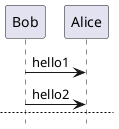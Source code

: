 {
  "sha1": "rqkfvjat6l3mpd1nz489i26vr1p0zfp",
  "insertion": {
    "when": "2024-06-04T17:28:44.162Z",
    "user": "plantuml@gmail.com"
  }
}
@startuml
hide footbox

Bob -> Alice : hello1
Bob -> Alice : hello2
newpage
Bob -> Alice : hello3
Bob -> Alice : hello4
newpage
Bob -> Alice : hello5
Bob -> Alice : hello6

@enduml
